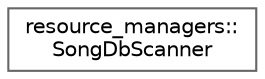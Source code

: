 digraph "Graphical Class Hierarchy"
{
 // LATEX_PDF_SIZE
  bgcolor="transparent";
  edge [fontname=Helvetica,fontsize=10,labelfontname=Helvetica,labelfontsize=10];
  node [fontname=Helvetica,fontsize=10,shape=box,height=0.2,width=0.4];
  rankdir="LR";
  Node0 [id="Node000000",label="resource_managers::\lSongDbScanner",height=0.2,width=0.4,color="grey40", fillcolor="white", style="filled",URL="$classresource__managers_1_1SongDbScanner.html",tooltip=" "];
}
